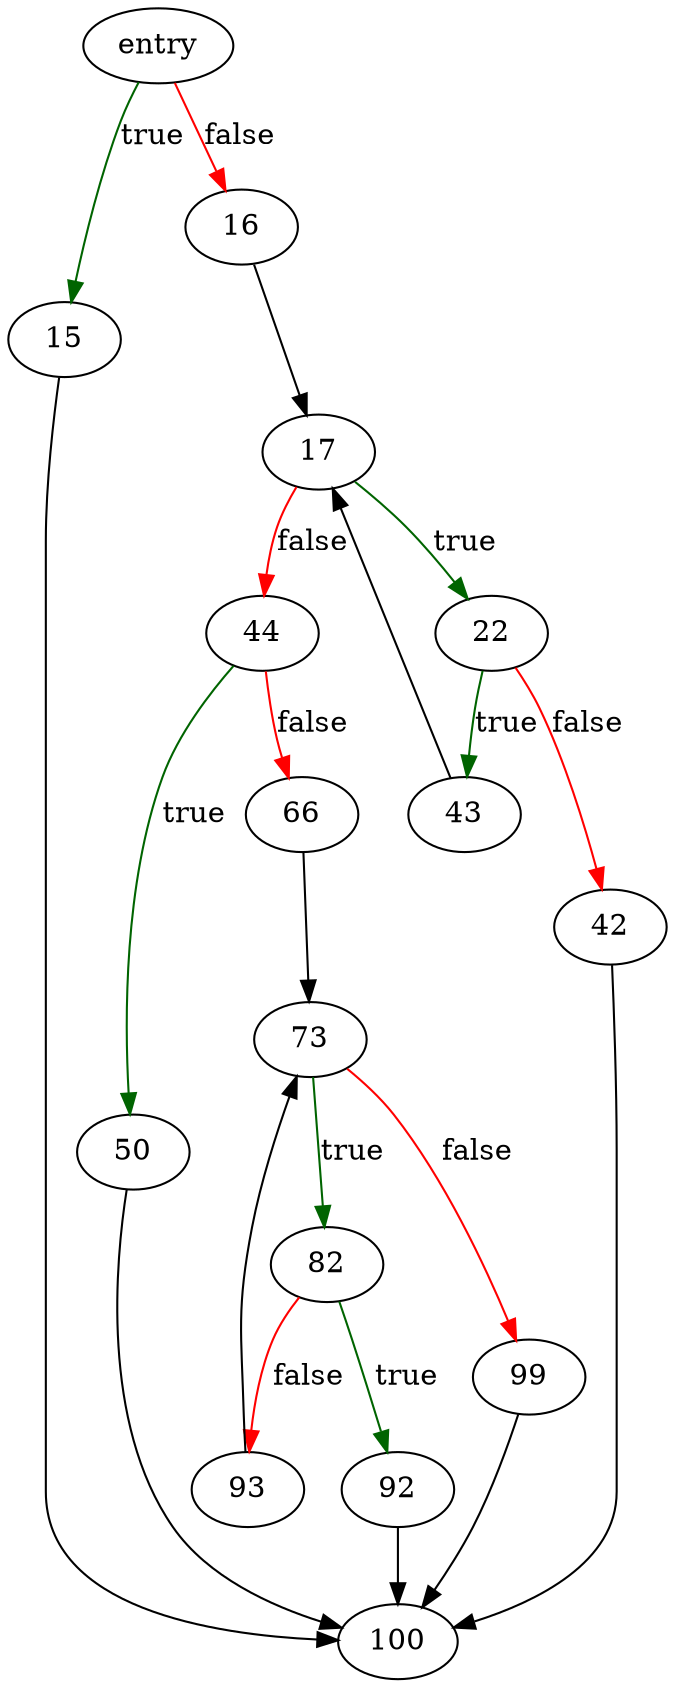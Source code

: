 digraph "sqlite3BitvecTestNotNull" {
	// Node definitions.
	2 [label=entry];
	15;
	16;
	17;
	22;
	42;
	43;
	44;
	50;
	66;
	73;
	82;
	92;
	93;
	99;
	100;

	// Edge definitions.
	2 -> 15 [
		color=darkgreen
		label=true
	];
	2 -> 16 [
		color=red
		label=false
	];
	15 -> 100;
	16 -> 17;
	17 -> 22 [
		color=darkgreen
		label=true
	];
	17 -> 44 [
		color=red
		label=false
	];
	22 -> 42 [
		color=red
		label=false
	];
	22 -> 43 [
		color=darkgreen
		label=true
	];
	42 -> 100;
	43 -> 17;
	44 -> 50 [
		color=darkgreen
		label=true
	];
	44 -> 66 [
		color=red
		label=false
	];
	50 -> 100;
	66 -> 73;
	73 -> 82 [
		color=darkgreen
		label=true
	];
	73 -> 99 [
		color=red
		label=false
	];
	82 -> 92 [
		color=darkgreen
		label=true
	];
	82 -> 93 [
		color=red
		label=false
	];
	92 -> 100;
	93 -> 73;
	99 -> 100;
}